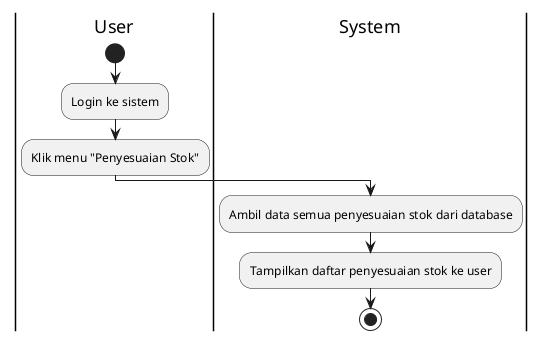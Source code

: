 @startuml
|User|
start
:Login ke sistem;

:Klik menu "Penyesuaian Stok";

|System|
:Ambil data semua penyesuaian stok dari database;
:Tampilkan daftar penyesuaian stok ke user;

stop
@enduml
